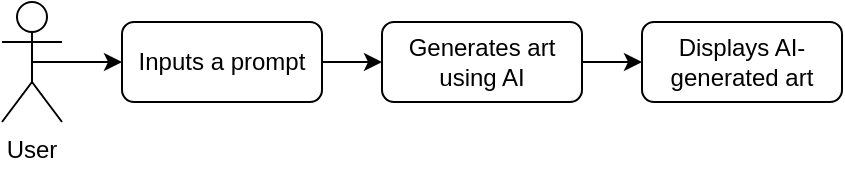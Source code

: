 <mxfile version="20.3.0" type="github">
  <diagram id="C5RBs43oDa-KdzZeNtuy" name="Page-1">
    <mxGraphModel dx="868" dy="450" grid="1" gridSize="10" guides="1" tooltips="1" connect="1" arrows="1" fold="1" page="1" pageScale="1" pageWidth="827" pageHeight="1169" math="0" shadow="0">
      <root>
        <mxCell id="WIyWlLk6GJQsqaUBKTNV-0" />
        <mxCell id="WIyWlLk6GJQsqaUBKTNV-1" parent="WIyWlLk6GJQsqaUBKTNV-0" />
        <mxCell id="WIyWlLk6GJQsqaUBKTNV-11" value="Displays AI-generated art" style="rounded=1;whiteSpace=wrap;html=1;fontSize=12;glass=0;strokeWidth=1;shadow=0;" parent="WIyWlLk6GJQsqaUBKTNV-1" vertex="1">
          <mxGeometry x="460" y="240" width="100" height="40" as="geometry" />
        </mxCell>
        <mxCell id="cFAEGgA0W-okkSF8Ltop-8" style="edgeStyle=orthogonalEdgeStyle;rounded=0;orthogonalLoop=1;jettySize=auto;html=1;exitX=1;exitY=0.5;exitDx=0;exitDy=0;entryX=0;entryY=0.5;entryDx=0;entryDy=0;" edge="1" parent="WIyWlLk6GJQsqaUBKTNV-1" source="cFAEGgA0W-okkSF8Ltop-0" target="WIyWlLk6GJQsqaUBKTNV-11">
          <mxGeometry relative="1" as="geometry" />
        </mxCell>
        <mxCell id="cFAEGgA0W-okkSF8Ltop-0" value="Generates art using AI" style="rounded=1;whiteSpace=wrap;html=1;fontSize=12;glass=0;strokeWidth=1;shadow=0;" vertex="1" parent="WIyWlLk6GJQsqaUBKTNV-1">
          <mxGeometry x="330" y="240" width="100" height="40" as="geometry" />
        </mxCell>
        <mxCell id="cFAEGgA0W-okkSF8Ltop-7" style="edgeStyle=orthogonalEdgeStyle;rounded=0;orthogonalLoop=1;jettySize=auto;html=1;exitX=1;exitY=0.5;exitDx=0;exitDy=0;entryX=0;entryY=0.5;entryDx=0;entryDy=0;" edge="1" parent="WIyWlLk6GJQsqaUBKTNV-1" source="cFAEGgA0W-okkSF8Ltop-1" target="cFAEGgA0W-okkSF8Ltop-0">
          <mxGeometry relative="1" as="geometry" />
        </mxCell>
        <mxCell id="cFAEGgA0W-okkSF8Ltop-1" value="Inputs a prompt" style="rounded=1;whiteSpace=wrap;html=1;fontSize=12;glass=0;strokeWidth=1;shadow=0;" vertex="1" parent="WIyWlLk6GJQsqaUBKTNV-1">
          <mxGeometry x="200" y="240" width="100" height="40" as="geometry" />
        </mxCell>
        <mxCell id="cFAEGgA0W-okkSF8Ltop-9" style="edgeStyle=orthogonalEdgeStyle;rounded=0;orthogonalLoop=1;jettySize=auto;html=1;exitX=0.5;exitY=0.5;exitDx=0;exitDy=0;exitPerimeter=0;entryX=0;entryY=0.5;entryDx=0;entryDy=0;" edge="1" parent="WIyWlLk6GJQsqaUBKTNV-1" source="cFAEGgA0W-okkSF8Ltop-6" target="cFAEGgA0W-okkSF8Ltop-1">
          <mxGeometry relative="1" as="geometry" />
        </mxCell>
        <mxCell id="cFAEGgA0W-okkSF8Ltop-6" value="Actor" style="shape=umlActor;verticalLabelPosition=bottom;verticalAlign=top;html=1;outlineConnect=0;" vertex="1" parent="WIyWlLk6GJQsqaUBKTNV-1">
          <mxGeometry x="140" y="230" width="30" height="60" as="geometry" />
        </mxCell>
        <mxCell id="cFAEGgA0W-okkSF8Ltop-10" value="User" style="text;html=1;align=center;verticalAlign=middle;whiteSpace=wrap;rounded=0;fillColor=#FFFFFF;" vertex="1" parent="WIyWlLk6GJQsqaUBKTNV-1">
          <mxGeometry x="140" y="294" width="30" height="20" as="geometry" />
        </mxCell>
      </root>
    </mxGraphModel>
  </diagram>
</mxfile>
